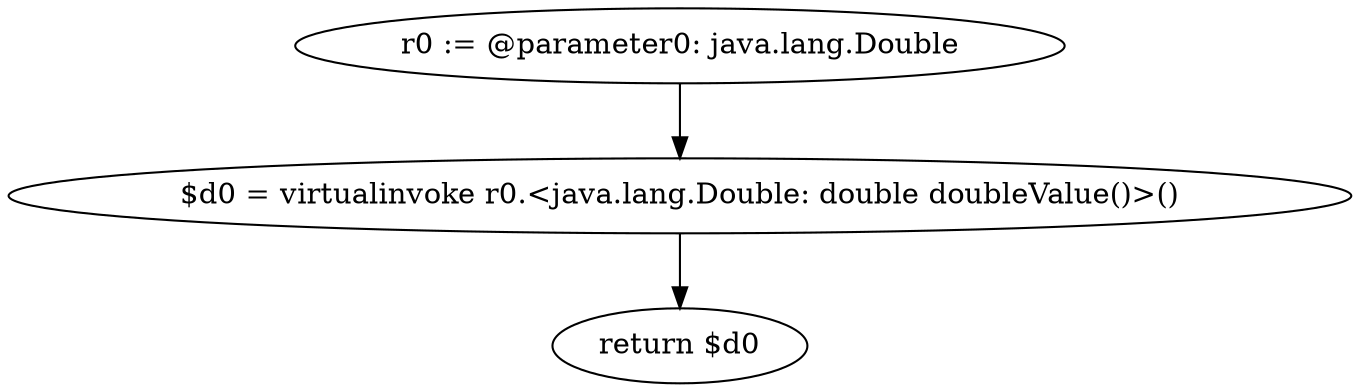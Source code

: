 digraph "unitGraph" {
    "r0 := @parameter0: java.lang.Double"
    "$d0 = virtualinvoke r0.<java.lang.Double: double doubleValue()>()"
    "return $d0"
    "r0 := @parameter0: java.lang.Double"->"$d0 = virtualinvoke r0.<java.lang.Double: double doubleValue()>()";
    "$d0 = virtualinvoke r0.<java.lang.Double: double doubleValue()>()"->"return $d0";
}
